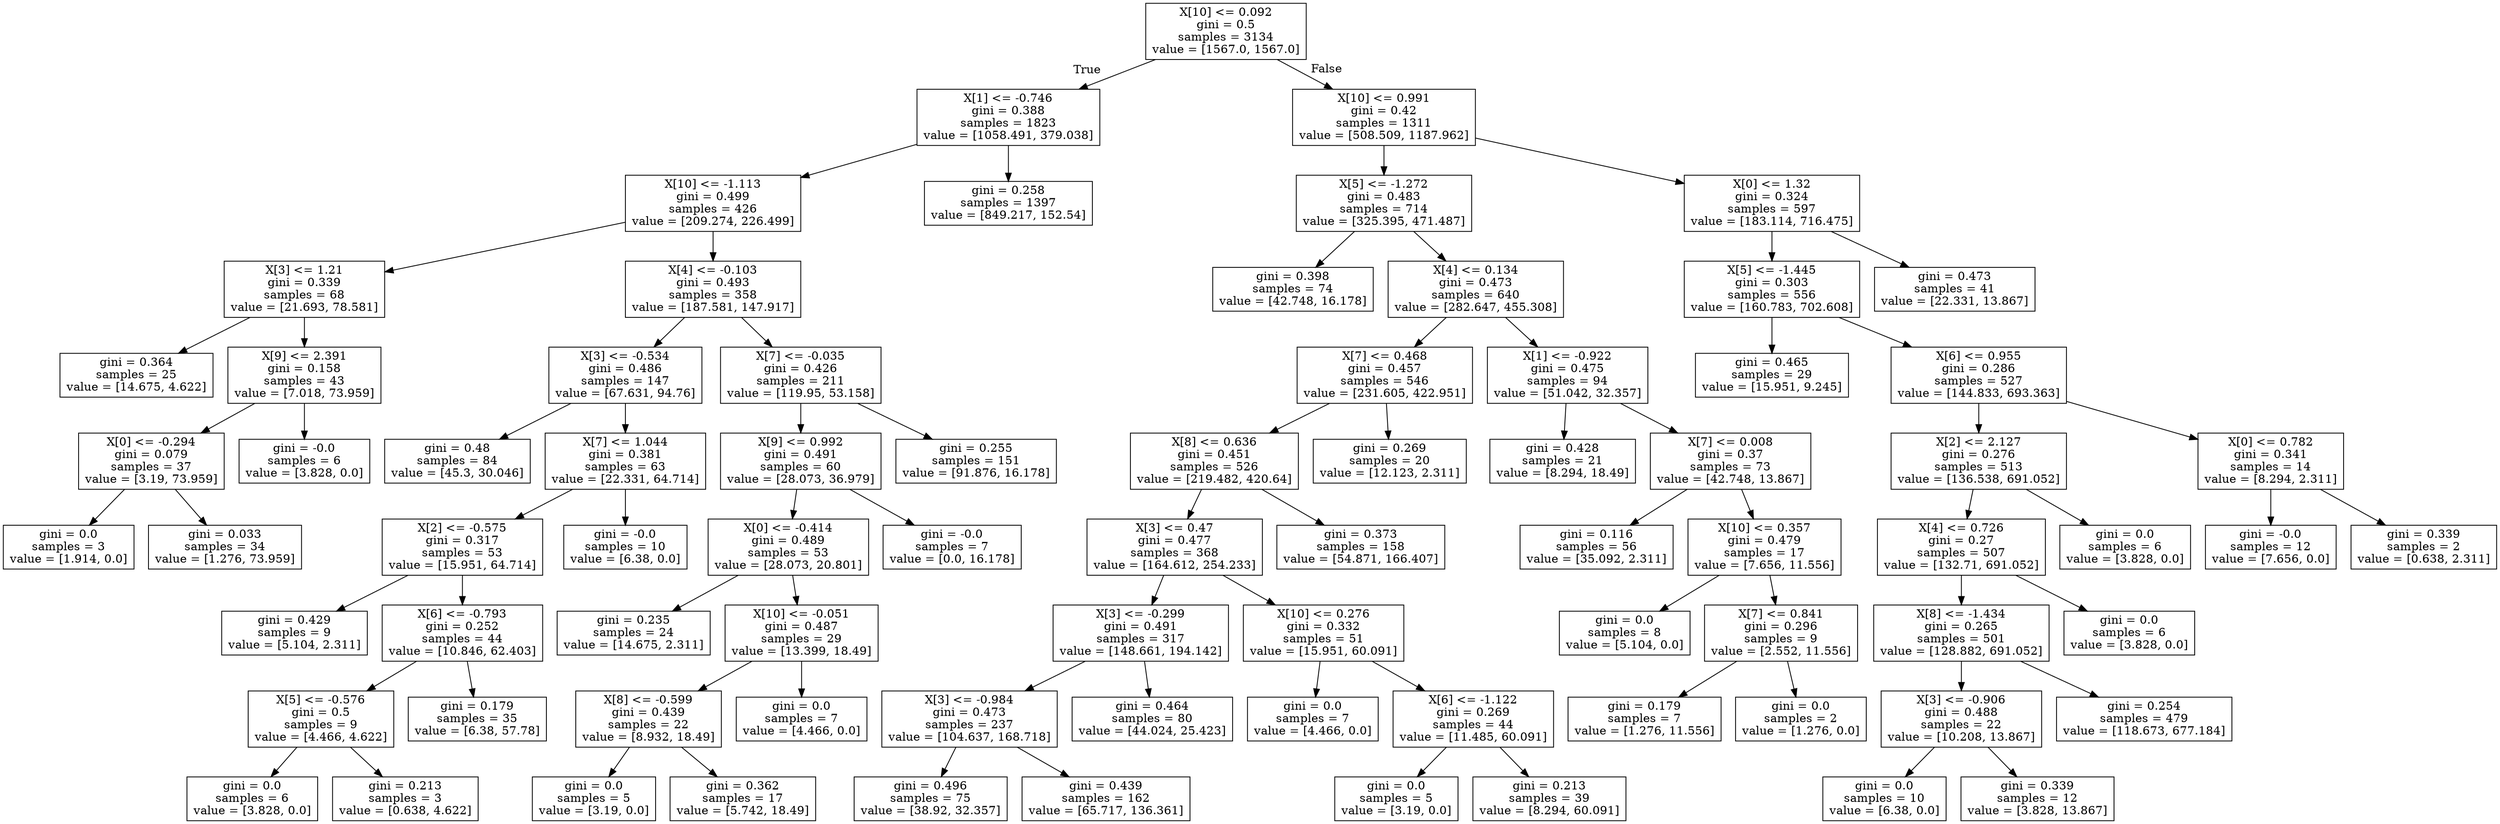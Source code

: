 digraph Tree {
node [shape=box] ;
0 [label="X[10] <= 0.092\ngini = 0.5\nsamples = 3134\nvalue = [1567.0, 1567.0]"] ;
1 [label="X[1] <= -0.746\ngini = 0.388\nsamples = 1823\nvalue = [1058.491, 379.038]"] ;
0 -> 1 [labeldistance=2.5, labelangle=45, headlabel="True"] ;
2 [label="X[10] <= -1.113\ngini = 0.499\nsamples = 426\nvalue = [209.274, 226.499]"] ;
1 -> 2 ;
3 [label="X[3] <= 1.21\ngini = 0.339\nsamples = 68\nvalue = [21.693, 78.581]"] ;
2 -> 3 ;
4 [label="gini = 0.364\nsamples = 25\nvalue = [14.675, 4.622]"] ;
3 -> 4 ;
9 [label="X[9] <= 2.391\ngini = 0.158\nsamples = 43\nvalue = [7.018, 73.959]"] ;
3 -> 9 ;
10 [label="X[0] <= -0.294\ngini = 0.079\nsamples = 37\nvalue = [3.19, 73.959]"] ;
9 -> 10 ;
11 [label="gini = 0.0\nsamples = 3\nvalue = [1.914, 0.0]"] ;
10 -> 11 ;
12 [label="gini = 0.033\nsamples = 34\nvalue = [1.276, 73.959]"] ;
10 -> 12 ;
19 [label="gini = -0.0\nsamples = 6\nvalue = [3.828, 0.0]"] ;
9 -> 19 ;
20 [label="X[4] <= -0.103\ngini = 0.493\nsamples = 358\nvalue = [187.581, 147.917]"] ;
2 -> 20 ;
21 [label="X[3] <= -0.534\ngini = 0.486\nsamples = 147\nvalue = [67.631, 94.76]"] ;
20 -> 21 ;
22 [label="gini = 0.48\nsamples = 84\nvalue = [45.3, 30.046]"] ;
21 -> 22 ;
41 [label="X[7] <= 1.044\ngini = 0.381\nsamples = 63\nvalue = [22.331, 64.714]"] ;
21 -> 41 ;
42 [label="X[2] <= -0.575\ngini = 0.317\nsamples = 53\nvalue = [15.951, 64.714]"] ;
41 -> 42 ;
43 [label="gini = 0.429\nsamples = 9\nvalue = [5.104, 2.311]"] ;
42 -> 43 ;
46 [label="X[6] <= -0.793\ngini = 0.252\nsamples = 44\nvalue = [10.846, 62.403]"] ;
42 -> 46 ;
47 [label="X[5] <= -0.576\ngini = 0.5\nsamples = 9\nvalue = [4.466, 4.622]"] ;
46 -> 47 ;
48 [label="gini = 0.0\nsamples = 6\nvalue = [3.828, 0.0]"] ;
47 -> 48 ;
49 [label="gini = 0.213\nsamples = 3\nvalue = [0.638, 4.622]"] ;
47 -> 49 ;
50 [label="gini = 0.179\nsamples = 35\nvalue = [6.38, 57.78]"] ;
46 -> 50 ;
53 [label="gini = -0.0\nsamples = 10\nvalue = [6.38, 0.0]"] ;
41 -> 53 ;
54 [label="X[7] <= -0.035\ngini = 0.426\nsamples = 211\nvalue = [119.95, 53.158]"] ;
20 -> 54 ;
55 [label="X[9] <= 0.992\ngini = 0.491\nsamples = 60\nvalue = [28.073, 36.979]"] ;
54 -> 55 ;
56 [label="X[0] <= -0.414\ngini = 0.489\nsamples = 53\nvalue = [28.073, 20.801]"] ;
55 -> 56 ;
57 [label="gini = 0.235\nsamples = 24\nvalue = [14.675, 2.311]"] ;
56 -> 57 ;
62 [label="X[10] <= -0.051\ngini = 0.487\nsamples = 29\nvalue = [13.399, 18.49]"] ;
56 -> 62 ;
63 [label="X[8] <= -0.599\ngini = 0.439\nsamples = 22\nvalue = [8.932, 18.49]"] ;
62 -> 63 ;
64 [label="gini = 0.0\nsamples = 5\nvalue = [3.19, 0.0]"] ;
63 -> 64 ;
65 [label="gini = 0.362\nsamples = 17\nvalue = [5.742, 18.49]"] ;
63 -> 65 ;
66 [label="gini = 0.0\nsamples = 7\nvalue = [4.466, 0.0]"] ;
62 -> 66 ;
67 [label="gini = -0.0\nsamples = 7\nvalue = [0.0, 16.178]"] ;
55 -> 67 ;
68 [label="gini = 0.255\nsamples = 151\nvalue = [91.876, 16.178]"] ;
54 -> 68 ;
79 [label="gini = 0.258\nsamples = 1397\nvalue = [849.217, 152.54]"] ;
1 -> 79 ;
164 [label="X[10] <= 0.991\ngini = 0.42\nsamples = 1311\nvalue = [508.509, 1187.962]"] ;
0 -> 164 [labeldistance=2.5, labelangle=-45, headlabel="False"] ;
165 [label="X[5] <= -1.272\ngini = 0.483\nsamples = 714\nvalue = [325.395, 471.487]"] ;
164 -> 165 ;
166 [label="gini = 0.398\nsamples = 74\nvalue = [42.748, 16.178]"] ;
165 -> 166 ;
187 [label="X[4] <= 0.134\ngini = 0.473\nsamples = 640\nvalue = [282.647, 455.308]"] ;
165 -> 187 ;
188 [label="X[7] <= 0.468\ngini = 0.457\nsamples = 546\nvalue = [231.605, 422.951]"] ;
187 -> 188 ;
189 [label="X[8] <= 0.636\ngini = 0.451\nsamples = 526\nvalue = [219.482, 420.64]"] ;
188 -> 189 ;
190 [label="X[3] <= 0.47\ngini = 0.477\nsamples = 368\nvalue = [164.612, 254.233]"] ;
189 -> 190 ;
191 [label="X[3] <= -0.299\ngini = 0.491\nsamples = 317\nvalue = [148.661, 194.142]"] ;
190 -> 191 ;
192 [label="X[3] <= -0.984\ngini = 0.473\nsamples = 237\nvalue = [104.637, 168.718]"] ;
191 -> 192 ;
193 [label="gini = 0.496\nsamples = 75\nvalue = [38.92, 32.357]"] ;
192 -> 193 ;
194 [label="gini = 0.439\nsamples = 162\nvalue = [65.717, 136.361]"] ;
192 -> 194 ;
195 [label="gini = 0.464\nsamples = 80\nvalue = [44.024, 25.423]"] ;
191 -> 195 ;
198 [label="X[10] <= 0.276\ngini = 0.332\nsamples = 51\nvalue = [15.951, 60.091]"] ;
190 -> 198 ;
199 [label="gini = 0.0\nsamples = 7\nvalue = [4.466, 0.0]"] ;
198 -> 199 ;
200 [label="X[6] <= -1.122\ngini = 0.269\nsamples = 44\nvalue = [11.485, 60.091]"] ;
198 -> 200 ;
201 [label="gini = 0.0\nsamples = 5\nvalue = [3.19, 0.0]"] ;
200 -> 201 ;
202 [label="gini = 0.213\nsamples = 39\nvalue = [8.294, 60.091]"] ;
200 -> 202 ;
203 [label="gini = 0.373\nsamples = 158\nvalue = [54.871, 166.407]"] ;
189 -> 203 ;
214 [label="gini = 0.269\nsamples = 20\nvalue = [12.123, 2.311]"] ;
188 -> 214 ;
217 [label="X[1] <= -0.922\ngini = 0.475\nsamples = 94\nvalue = [51.042, 32.357]"] ;
187 -> 217 ;
218 [label="gini = 0.428\nsamples = 21\nvalue = [8.294, 18.49]"] ;
217 -> 218 ;
227 [label="X[7] <= 0.008\ngini = 0.37\nsamples = 73\nvalue = [42.748, 13.867]"] ;
217 -> 227 ;
228 [label="gini = 0.116\nsamples = 56\nvalue = [35.092, 2.311]"] ;
227 -> 228 ;
233 [label="X[10] <= 0.357\ngini = 0.479\nsamples = 17\nvalue = [7.656, 11.556]"] ;
227 -> 233 ;
234 [label="gini = 0.0\nsamples = 8\nvalue = [5.104, 0.0]"] ;
233 -> 234 ;
235 [label="X[7] <= 0.841\ngini = 0.296\nsamples = 9\nvalue = [2.552, 11.556]"] ;
233 -> 235 ;
236 [label="gini = 0.179\nsamples = 7\nvalue = [1.276, 11.556]"] ;
235 -> 236 ;
239 [label="gini = 0.0\nsamples = 2\nvalue = [1.276, 0.0]"] ;
235 -> 239 ;
240 [label="X[0] <= 1.32\ngini = 0.324\nsamples = 597\nvalue = [183.114, 716.475]"] ;
164 -> 240 ;
241 [label="X[5] <= -1.445\ngini = 0.303\nsamples = 556\nvalue = [160.783, 702.608]"] ;
240 -> 241 ;
242 [label="gini = 0.465\nsamples = 29\nvalue = [15.951, 9.245]"] ;
241 -> 242 ;
249 [label="X[6] <= 0.955\ngini = 0.286\nsamples = 527\nvalue = [144.833, 693.363]"] ;
241 -> 249 ;
250 [label="X[2] <= 2.127\ngini = 0.276\nsamples = 513\nvalue = [136.538, 691.052]"] ;
249 -> 250 ;
251 [label="X[4] <= 0.726\ngini = 0.27\nsamples = 507\nvalue = [132.71, 691.052]"] ;
250 -> 251 ;
252 [label="X[8] <= -1.434\ngini = 0.265\nsamples = 501\nvalue = [128.882, 691.052]"] ;
251 -> 252 ;
253 [label="X[3] <= -0.906\ngini = 0.488\nsamples = 22\nvalue = [10.208, 13.867]"] ;
252 -> 253 ;
254 [label="gini = 0.0\nsamples = 10\nvalue = [6.38, 0.0]"] ;
253 -> 254 ;
255 [label="gini = 0.339\nsamples = 12\nvalue = [3.828, 13.867]"] ;
253 -> 255 ;
256 [label="gini = 0.254\nsamples = 479\nvalue = [118.673, 677.184]"] ;
252 -> 256 ;
259 [label="gini = 0.0\nsamples = 6\nvalue = [3.828, 0.0]"] ;
251 -> 259 ;
260 [label="gini = 0.0\nsamples = 6\nvalue = [3.828, 0.0]"] ;
250 -> 260 ;
261 [label="X[0] <= 0.782\ngini = 0.341\nsamples = 14\nvalue = [8.294, 2.311]"] ;
249 -> 261 ;
262 [label="gini = -0.0\nsamples = 12\nvalue = [7.656, 0.0]"] ;
261 -> 262 ;
263 [label="gini = 0.339\nsamples = 2\nvalue = [0.638, 2.311]"] ;
261 -> 263 ;
266 [label="gini = 0.473\nsamples = 41\nvalue = [22.331, 13.867]"] ;
240 -> 266 ;
}